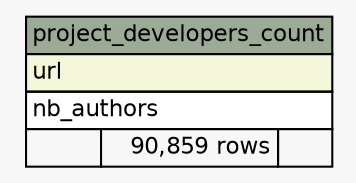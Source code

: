 // dot 2.20.2 on Linux 2.6.32-42-generic-pae
// SchemaSpy rev 590
digraph "project_developers_count" {
  graph [
    rankdir="RL"
    bgcolor="#f7f7f7"
    nodesep="0.18"
    ranksep="0.46"
    fontname="Helvetica"
    fontsize="11"
  ];
  node [
    fontname="Helvetica"
    fontsize="11"
    shape="plaintext"
  ];
  edge [
    arrowsize="0.8"
  ];
  "project_developers_count" [
    label=<
    <TABLE BORDER="0" CELLBORDER="1" CELLSPACING="0" BGCOLOR="#ffffff">
      <TR><TD COLSPAN="3" BGCOLOR="#9bab96" ALIGN="CENTER">project_developers_count</TD></TR>
      <TR><TD PORT="url" COLSPAN="3" BGCOLOR="#f4f7da" ALIGN="LEFT">url</TD></TR>
      <TR><TD PORT="nb_authors" COLSPAN="3" ALIGN="LEFT">nb_authors</TD></TR>
      <TR><TD ALIGN="LEFT" BGCOLOR="#f7f7f7">  </TD><TD ALIGN="RIGHT" BGCOLOR="#f7f7f7">90,859 rows</TD><TD ALIGN="RIGHT" BGCOLOR="#f7f7f7">  </TD></TR>
    </TABLE>>
    URL="tables/project_developers_count.html"
    tooltip="project_developers_count"
  ];
}
